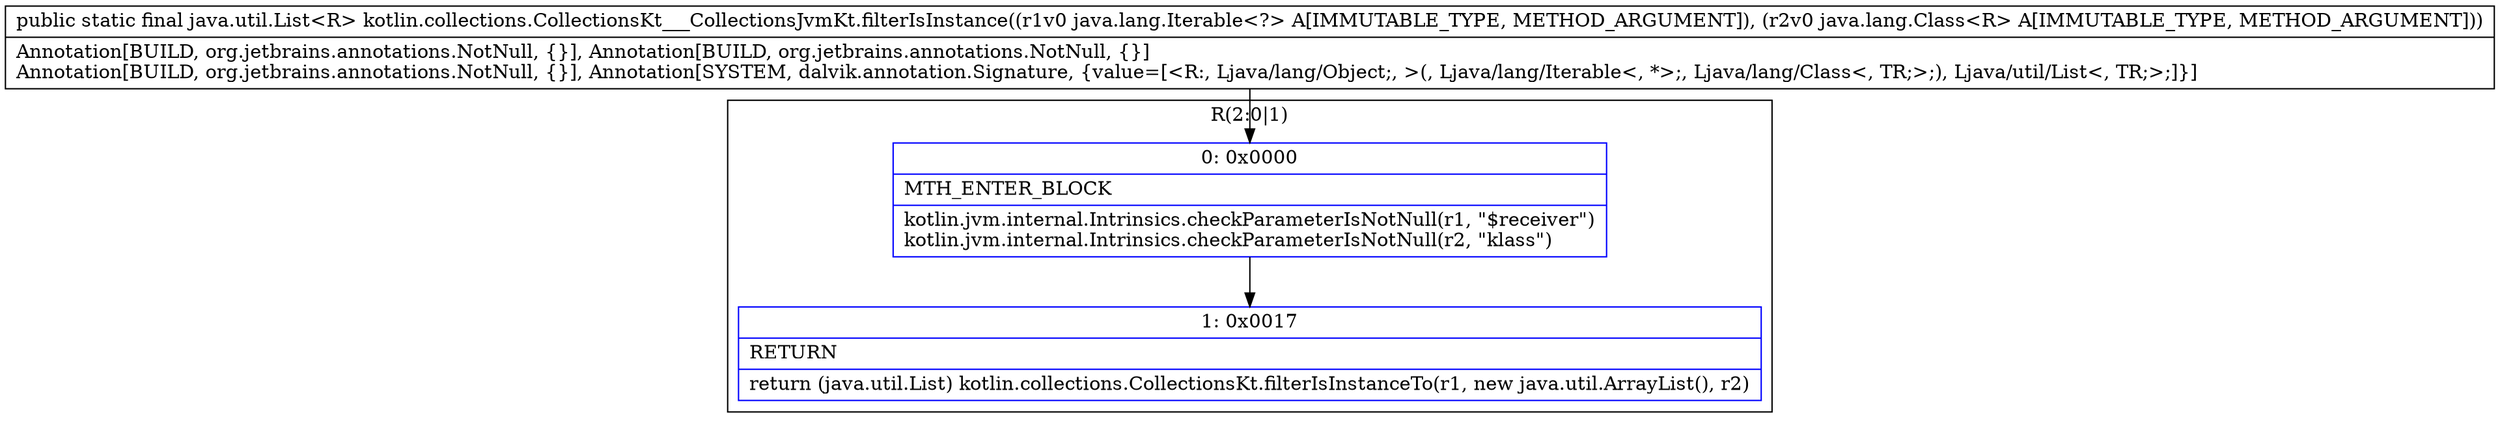 digraph "CFG forkotlin.collections.CollectionsKt___CollectionsJvmKt.filterIsInstance(Ljava\/lang\/Iterable;Ljava\/lang\/Class;)Ljava\/util\/List;" {
subgraph cluster_Region_1859586357 {
label = "R(2:0|1)";
node [shape=record,color=blue];
Node_0 [shape=record,label="{0\:\ 0x0000|MTH_ENTER_BLOCK\l|kotlin.jvm.internal.Intrinsics.checkParameterIsNotNull(r1, \"$receiver\")\lkotlin.jvm.internal.Intrinsics.checkParameterIsNotNull(r2, \"klass\")\l}"];
Node_1 [shape=record,label="{1\:\ 0x0017|RETURN\l|return (java.util.List) kotlin.collections.CollectionsKt.filterIsInstanceTo(r1, new java.util.ArrayList(), r2)\l}"];
}
MethodNode[shape=record,label="{public static final java.util.List\<R\> kotlin.collections.CollectionsKt___CollectionsJvmKt.filterIsInstance((r1v0 java.lang.Iterable\<?\> A[IMMUTABLE_TYPE, METHOD_ARGUMENT]), (r2v0 java.lang.Class\<R\> A[IMMUTABLE_TYPE, METHOD_ARGUMENT]))  | Annotation[BUILD, org.jetbrains.annotations.NotNull, \{\}], Annotation[BUILD, org.jetbrains.annotations.NotNull, \{\}]\lAnnotation[BUILD, org.jetbrains.annotations.NotNull, \{\}], Annotation[SYSTEM, dalvik.annotation.Signature, \{value=[\<R:, Ljava\/lang\/Object;, \>(, Ljava\/lang\/Iterable\<, *\>;, Ljava\/lang\/Class\<, TR;\>;), Ljava\/util\/List\<, TR;\>;]\}]\l}"];
MethodNode -> Node_0;
Node_0 -> Node_1;
}

